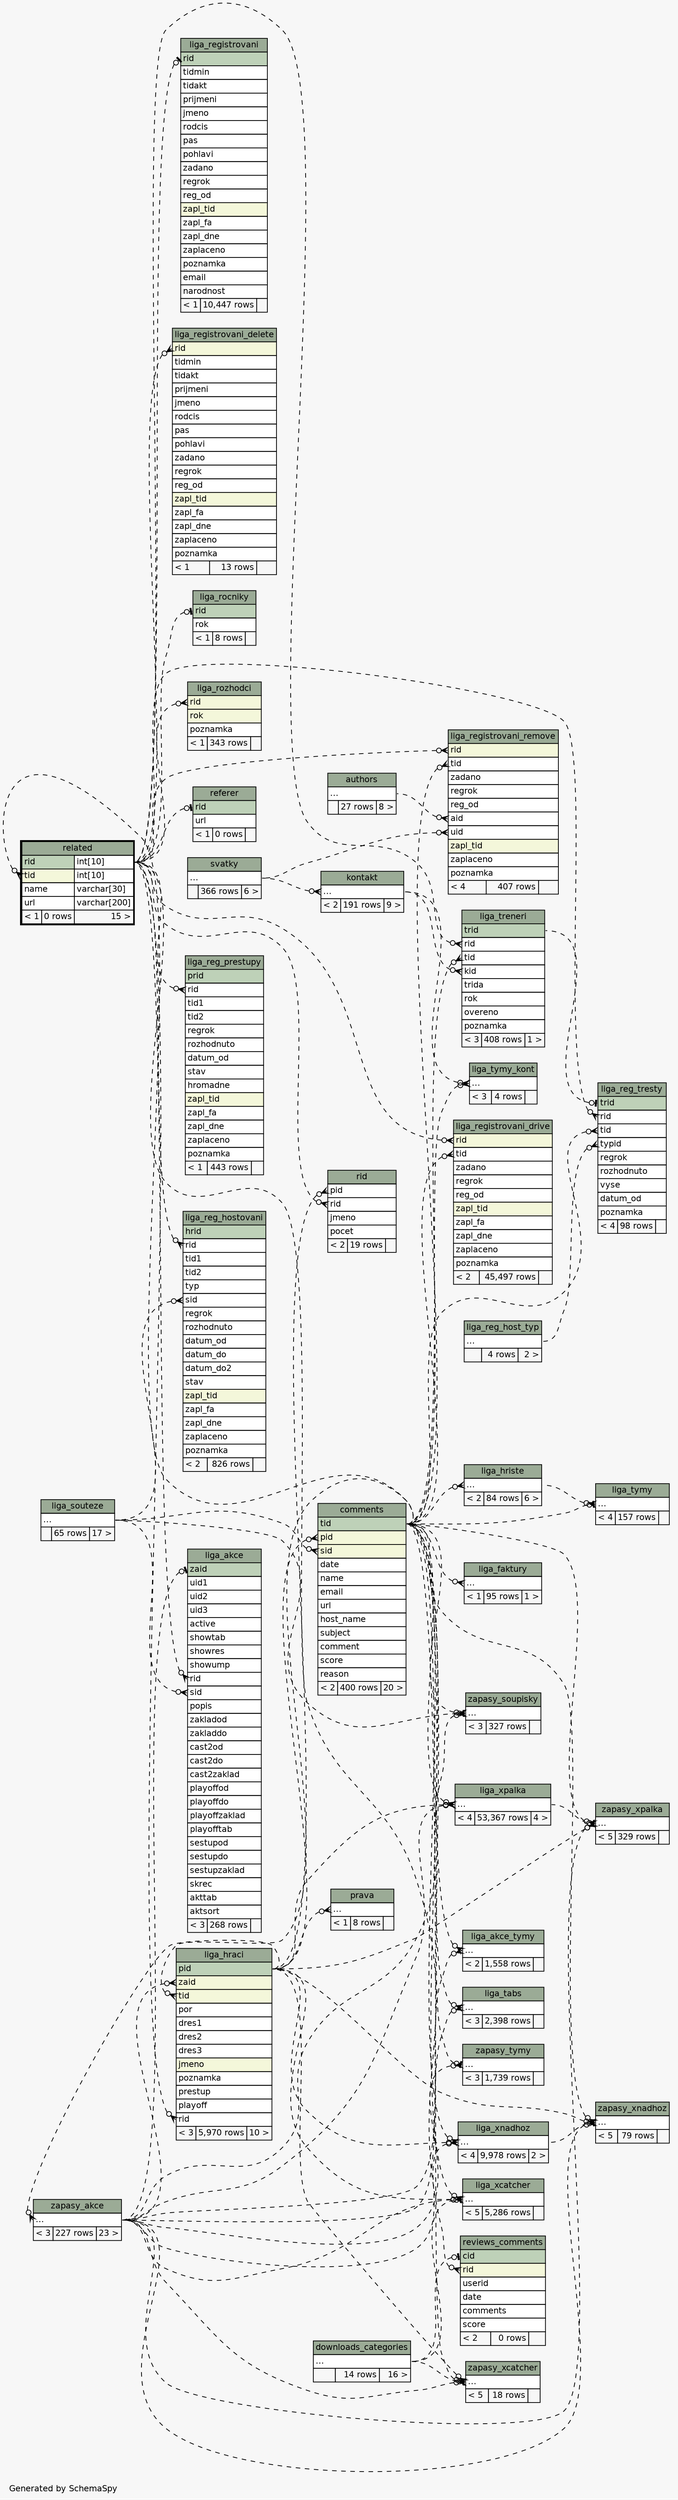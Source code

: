 // dot 2.38.0 on Mac OS X 10.9.4
// SchemaSpy rev 590
digraph "impliedTwoDegreesRelationshipsDiagram" {
  graph [
    rankdir="RL"
    bgcolor="#f7f7f7"
    label="\nGenerated by SchemaSpy"
    labeljust="l"
    nodesep="0.18"
    ranksep="0.46"
    fontname="Helvetica"
    fontsize="11"
  ];
  node [
    fontname="Helvetica"
    fontsize="11"
    shape="plaintext"
  ];
  edge [
    arrowsize="0.8"
  ];
  "comments":"pid":w -> "liga_hraci":"pid":e [arrowhead=none dir=back arrowtail=crowodot style=dashed];
  "comments":"sid":w -> "liga_souteze":"elipses":e [arrowhead=none dir=back arrowtail=crowodot style=dashed];
  "kontakt":"elipses":w -> "svatky":"elipses":e [arrowhead=none dir=back arrowtail=crowodot style=dashed];
  "liga_akce":"rid":w -> "related":"rid.type":e [arrowhead=none dir=back arrowtail=crowodot style=dashed];
  "liga_akce":"sid":w -> "liga_souteze":"elipses":e [arrowhead=none dir=back arrowtail=crowodot style=dashed];
  "liga_akce":"zaid":w -> "zapasy_akce":"elipses":e [arrowhead=none dir=back arrowtail=teeodot style=dashed];
  "liga_akce_tymy":"elipses":w -> "comments":"tid":e [arrowhead=none dir=back arrowtail=crowodot style=dashed];
  "liga_akce_tymy":"elipses":w -> "zapasy_akce":"elipses":e [arrowhead=none dir=back arrowtail=crowodot style=dashed];
  "liga_faktury":"elipses":w -> "comments":"tid":e [arrowhead=none dir=back arrowtail=crowodot style=dashed];
  "liga_hraci":"rid":w -> "related":"rid.type":e [arrowhead=none dir=back arrowtail=crowodot style=dashed];
  "liga_hraci":"tid":w -> "comments":"tid":e [arrowhead=none dir=back arrowtail=crowodot style=dashed];
  "liga_hraci":"zaid":w -> "zapasy_akce":"elipses":e [arrowhead=none dir=back arrowtail=crowodot style=dashed];
  "liga_hriste":"elipses":w -> "comments":"tid":e [arrowhead=none dir=back arrowtail=crowodot style=dashed];
  "liga_reg_hostovani":"rid":w -> "related":"rid.type":e [arrowhead=none dir=back arrowtail=crowodot style=dashed];
  "liga_reg_hostovani":"sid":w -> "liga_souteze":"elipses":e [arrowhead=none dir=back arrowtail=crowodot style=dashed];
  "liga_reg_prestupy":"rid":w -> "related":"rid.type":e [arrowhead=none dir=back arrowtail=crowodot style=dashed];
  "liga_reg_tresty":"rid":w -> "related":"rid.type":e [arrowhead=none dir=back arrowtail=crowodot style=dashed];
  "liga_reg_tresty":"tid":w -> "comments":"tid":e [arrowhead=none dir=back arrowtail=crowodot style=dashed];
  "liga_reg_tresty":"trid":w -> "liga_treneri":"trid":e [arrowhead=none dir=back arrowtail=teeodot style=dashed];
  "liga_reg_tresty":"typid":w -> "liga_reg_host_typ":"elipses":e [arrowhead=none dir=back arrowtail=crowodot style=dashed];
  "liga_registrovani":"rid":w -> "related":"rid.type":e [arrowhead=none dir=back arrowtail=teeodot style=dashed];
  "liga_registrovani_delete":"rid":w -> "related":"rid.type":e [arrowhead=none dir=back arrowtail=crowodot style=dashed];
  "liga_registrovani_drive":"rid":w -> "related":"rid.type":e [arrowhead=none dir=back arrowtail=crowodot style=dashed];
  "liga_registrovani_drive":"tid":w -> "comments":"tid":e [arrowhead=none dir=back arrowtail=crowodot style=dashed];
  "liga_registrovani_remove":"aid":w -> "authors":"elipses":e [arrowhead=none dir=back arrowtail=crowodot style=dashed];
  "liga_registrovani_remove":"rid":w -> "related":"rid.type":e [arrowhead=none dir=back arrowtail=crowodot style=dashed];
  "liga_registrovani_remove":"tid":w -> "comments":"tid":e [arrowhead=none dir=back arrowtail=crowodot style=dashed];
  "liga_registrovani_remove":"uid":w -> "svatky":"elipses":e [arrowhead=none dir=back arrowtail=crowodot style=dashed];
  "liga_rocniky":"rid":w -> "related":"rid.type":e [arrowhead=none dir=back arrowtail=teeodot style=dashed];
  "liga_rozhodci":"rid":w -> "related":"rid.type":e [arrowhead=none dir=back arrowtail=crowodot style=dashed];
  "liga_tabs":"elipses":w -> "comments":"tid":e [arrowhead=none dir=back arrowtail=crowodot style=dashed];
  "liga_tabs":"elipses":w -> "zapasy_akce":"elipses":e [arrowhead=none dir=back arrowtail=crowodot style=dashed];
  "liga_treneri":"kid":w -> "kontakt":"elipses":e [arrowhead=none dir=back arrowtail=crowodot style=dashed];
  "liga_treneri":"rid":w -> "related":"rid.type":e [arrowhead=none dir=back arrowtail=crowodot style=dashed];
  "liga_treneri":"tid":w -> "comments":"tid":e [arrowhead=none dir=back arrowtail=crowodot style=dashed];
  "liga_tymy":"elipses":w -> "liga_hriste":"elipses":e [arrowhead=none dir=back arrowtail=crowodot style=dashed];
  "liga_tymy":"elipses":w -> "comments":"tid":e [arrowhead=none dir=back arrowtail=teeodot style=dashed];
  "liga_tymy_kont":"elipses":w -> "kontakt":"elipses":e [arrowhead=none dir=back arrowtail=crowodot style=dashed];
  "liga_tymy_kont":"elipses":w -> "comments":"tid":e [arrowhead=none dir=back arrowtail=crowodot style=dashed];
  "liga_xcatcher":"elipses":w -> "downloads_categories":"elipses":e [arrowhead=none dir=back arrowtail=teeodot style=dashed];
  "liga_xcatcher":"elipses":w -> "liga_hraci":"pid":e [arrowhead=none dir=back arrowtail=crowodot style=dashed];
  "liga_xcatcher":"elipses":w -> "comments":"tid":e [arrowhead=none dir=back arrowtail=crowodot style=dashed];
  "liga_xcatcher":"elipses":w -> "zapasy_akce":"elipses":e [arrowhead=none dir=back arrowtail=crowodot style=dashed];
  "liga_xnadhoz":"elipses":w -> "liga_hraci":"pid":e [arrowhead=none dir=back arrowtail=crowodot style=dashed];
  "liga_xnadhoz":"elipses":w -> "comments":"tid":e [arrowhead=none dir=back arrowtail=crowodot style=dashed];
  "liga_xnadhoz":"elipses":w -> "zapasy_akce":"elipses":e [arrowhead=none dir=back arrowtail=crowodot style=dashed];
  "liga_xpalka":"elipses":w -> "liga_hraci":"pid":e [arrowhead=none dir=back arrowtail=crowodot style=dashed];
  "liga_xpalka":"elipses":w -> "comments":"tid":e [arrowhead=none dir=back arrowtail=crowodot style=dashed];
  "liga_xpalka":"elipses":w -> "zapasy_akce":"elipses":e [arrowhead=none dir=back arrowtail=crowodot style=dashed];
  "prava":"elipses":w -> "liga_hraci":"pid":e [arrowhead=none dir=back arrowtail=crowodot style=dashed];
  "referer":"rid":w -> "related":"rid.type":e [arrowhead=none dir=back arrowtail=teeodot style=dashed];
  "related":"tid":w -> "comments":"tid":e [arrowhead=none dir=back arrowtail=crowodot style=dashed];
  "reviews_comments":"cid":w -> "downloads_categories":"elipses":e [arrowhead=none dir=back arrowtail=teeodot style=dashed];
  "reviews_comments":"rid":w -> "related":"rid.type":e [arrowhead=none dir=back arrowtail=crowodot style=dashed];
  "rid":"pid":w -> "liga_hraci":"pid":e [arrowhead=none dir=back arrowtail=crowodot style=dashed];
  "rid":"rid":w -> "related":"rid.type":e [arrowhead=none dir=back arrowtail=crowodot style=dashed];
  "zapasy_akce":"elipses":w -> "liga_hraci":"pid":e [arrowhead=none dir=back arrowtail=crowodot style=dashed];
  "zapasy_soupisky":"elipses":w -> "liga_souteze":"elipses":e [arrowhead=none dir=back arrowtail=teeodot style=dashed];
  "zapasy_soupisky":"elipses":w -> "comments":"tid":e [arrowhead=none dir=back arrowtail=crowodot style=dashed];
  "zapasy_soupisky":"elipses":w -> "zapasy_akce":"elipses":e [arrowhead=none dir=back arrowtail=crowodot style=dashed];
  "zapasy_tymy":"elipses":w -> "comments":"tid":e [arrowhead=none dir=back arrowtail=teeodot style=dashed];
  "zapasy_tymy":"elipses":w -> "zapasy_akce":"elipses":e [arrowhead=none dir=back arrowtail=crowodot style=dashed];
  "zapasy_xcatcher":"elipses":w -> "downloads_categories":"elipses":e [arrowhead=none dir=back arrowtail=teeodot style=dashed];
  "zapasy_xcatcher":"elipses":w -> "liga_hraci":"pid":e [arrowhead=none dir=back arrowtail=crowodot style=dashed];
  "zapasy_xcatcher":"elipses":w -> "comments":"tid":e [arrowhead=none dir=back arrowtail=crowodot style=dashed];
  "zapasy_xcatcher":"elipses":w -> "zapasy_akce":"elipses":e [arrowhead=none dir=back arrowtail=crowodot style=dashed];
  "zapasy_xnadhoz":"elipses":w -> "liga_xnadhoz":"elipses":e [arrowhead=none dir=back arrowtail=teeodot style=dashed];
  "zapasy_xnadhoz":"elipses":w -> "liga_hraci":"pid":e [arrowhead=none dir=back arrowtail=crowodot style=dashed];
  "zapasy_xnadhoz":"elipses":w -> "comments":"tid":e [arrowhead=none dir=back arrowtail=crowodot style=dashed];
  "zapasy_xnadhoz":"elipses":w -> "zapasy_akce":"elipses":e [arrowhead=none dir=back arrowtail=crowodot style=dashed];
  "zapasy_xpalka":"elipses":w -> "liga_xpalka":"elipses":e [arrowhead=none dir=back arrowtail=teeodot style=dashed];
  "zapasy_xpalka":"elipses":w -> "liga_hraci":"pid":e [arrowhead=none dir=back arrowtail=crowodot style=dashed];
  "zapasy_xpalka":"elipses":w -> "comments":"tid":e [arrowhead=none dir=back arrowtail=crowodot style=dashed];
  "zapasy_xpalka":"elipses":w -> "zapasy_akce":"elipses":e [arrowhead=none dir=back arrowtail=crowodot style=dashed];
  "authors" [
    label=<
    <TABLE BORDER="0" CELLBORDER="1" CELLSPACING="0" BGCOLOR="#ffffff">
      <TR><TD COLSPAN="3" BGCOLOR="#9bab96" ALIGN="CENTER">authors</TD></TR>
      <TR><TD PORT="elipses" COLSPAN="3" ALIGN="LEFT">...</TD></TR>
      <TR><TD ALIGN="LEFT" BGCOLOR="#f7f7f7">  </TD><TD ALIGN="RIGHT" BGCOLOR="#f7f7f7">27 rows</TD><TD ALIGN="RIGHT" BGCOLOR="#f7f7f7">8 &gt;</TD></TR>
    </TABLE>>
    URL="authors.html"
    tooltip="authors"
  ];
  "comments" [
    label=<
    <TABLE BORDER="0" CELLBORDER="1" CELLSPACING="0" BGCOLOR="#ffffff">
      <TR><TD COLSPAN="3" BGCOLOR="#9bab96" ALIGN="CENTER">comments</TD></TR>
      <TR><TD PORT="tid" COLSPAN="3" BGCOLOR="#bed1b8" ALIGN="LEFT">tid</TD></TR>
      <TR><TD PORT="pid" COLSPAN="3" BGCOLOR="#f4f7da" ALIGN="LEFT">pid</TD></TR>
      <TR><TD PORT="sid" COLSPAN="3" BGCOLOR="#f4f7da" ALIGN="LEFT">sid</TD></TR>
      <TR><TD PORT="date" COLSPAN="3" ALIGN="LEFT">date</TD></TR>
      <TR><TD PORT="name" COLSPAN="3" ALIGN="LEFT">name</TD></TR>
      <TR><TD PORT="email" COLSPAN="3" ALIGN="LEFT">email</TD></TR>
      <TR><TD PORT="url" COLSPAN="3" ALIGN="LEFT">url</TD></TR>
      <TR><TD PORT="host_name" COLSPAN="3" ALIGN="LEFT">host_name</TD></TR>
      <TR><TD PORT="subject" COLSPAN="3" ALIGN="LEFT">subject</TD></TR>
      <TR><TD PORT="comment" COLSPAN="3" ALIGN="LEFT">comment</TD></TR>
      <TR><TD PORT="score" COLSPAN="3" ALIGN="LEFT">score</TD></TR>
      <TR><TD PORT="reason" COLSPAN="3" ALIGN="LEFT">reason</TD></TR>
      <TR><TD ALIGN="LEFT" BGCOLOR="#f7f7f7">&lt; 2</TD><TD ALIGN="RIGHT" BGCOLOR="#f7f7f7">400 rows</TD><TD ALIGN="RIGHT" BGCOLOR="#f7f7f7">20 &gt;</TD></TR>
    </TABLE>>
    URL="comments.html"
    tooltip="comments"
  ];
  "downloads_categories" [
    label=<
    <TABLE BORDER="0" CELLBORDER="1" CELLSPACING="0" BGCOLOR="#ffffff">
      <TR><TD COLSPAN="3" BGCOLOR="#9bab96" ALIGN="CENTER">downloads_categories</TD></TR>
      <TR><TD PORT="elipses" COLSPAN="3" ALIGN="LEFT">...</TD></TR>
      <TR><TD ALIGN="LEFT" BGCOLOR="#f7f7f7">  </TD><TD ALIGN="RIGHT" BGCOLOR="#f7f7f7">14 rows</TD><TD ALIGN="RIGHT" BGCOLOR="#f7f7f7">16 &gt;</TD></TR>
    </TABLE>>
    URL="downloads_categories.html"
    tooltip="downloads_categories"
  ];
  "kontakt" [
    label=<
    <TABLE BORDER="0" CELLBORDER="1" CELLSPACING="0" BGCOLOR="#ffffff">
      <TR><TD COLSPAN="3" BGCOLOR="#9bab96" ALIGN="CENTER">kontakt</TD></TR>
      <TR><TD PORT="elipses" COLSPAN="3" ALIGN="LEFT">...</TD></TR>
      <TR><TD ALIGN="LEFT" BGCOLOR="#f7f7f7">&lt; 2</TD><TD ALIGN="RIGHT" BGCOLOR="#f7f7f7">191 rows</TD><TD ALIGN="RIGHT" BGCOLOR="#f7f7f7">9 &gt;</TD></TR>
    </TABLE>>
    URL="kontakt.html"
    tooltip="kontakt"
  ];
  "liga_akce" [
    label=<
    <TABLE BORDER="0" CELLBORDER="1" CELLSPACING="0" BGCOLOR="#ffffff">
      <TR><TD COLSPAN="3" BGCOLOR="#9bab96" ALIGN="CENTER">liga_akce</TD></TR>
      <TR><TD PORT="zaid" COLSPAN="3" BGCOLOR="#bed1b8" ALIGN="LEFT">zaid</TD></TR>
      <TR><TD PORT="uid1" COLSPAN="3" ALIGN="LEFT">uid1</TD></TR>
      <TR><TD PORT="uid2" COLSPAN="3" ALIGN="LEFT">uid2</TD></TR>
      <TR><TD PORT="uid3" COLSPAN="3" ALIGN="LEFT">uid3</TD></TR>
      <TR><TD PORT="active" COLSPAN="3" ALIGN="LEFT">active</TD></TR>
      <TR><TD PORT="showtab" COLSPAN="3" ALIGN="LEFT">showtab</TD></TR>
      <TR><TD PORT="showres" COLSPAN="3" ALIGN="LEFT">showres</TD></TR>
      <TR><TD PORT="showump" COLSPAN="3" ALIGN="LEFT">showump</TD></TR>
      <TR><TD PORT="rid" COLSPAN="3" ALIGN="LEFT">rid</TD></TR>
      <TR><TD PORT="sid" COLSPAN="3" ALIGN="LEFT">sid</TD></TR>
      <TR><TD PORT="popis" COLSPAN="3" ALIGN="LEFT">popis</TD></TR>
      <TR><TD PORT="zakladod" COLSPAN="3" ALIGN="LEFT">zakladod</TD></TR>
      <TR><TD PORT="zakladdo" COLSPAN="3" ALIGN="LEFT">zakladdo</TD></TR>
      <TR><TD PORT="cast2od" COLSPAN="3" ALIGN="LEFT">cast2od</TD></TR>
      <TR><TD PORT="cast2do" COLSPAN="3" ALIGN="LEFT">cast2do</TD></TR>
      <TR><TD PORT="cast2zaklad" COLSPAN="3" ALIGN="LEFT">cast2zaklad</TD></TR>
      <TR><TD PORT="playoffod" COLSPAN="3" ALIGN="LEFT">playoffod</TD></TR>
      <TR><TD PORT="playoffdo" COLSPAN="3" ALIGN="LEFT">playoffdo</TD></TR>
      <TR><TD PORT="playoffzaklad" COLSPAN="3" ALIGN="LEFT">playoffzaklad</TD></TR>
      <TR><TD PORT="playofftab" COLSPAN="3" ALIGN="LEFT">playofftab</TD></TR>
      <TR><TD PORT="sestupod" COLSPAN="3" ALIGN="LEFT">sestupod</TD></TR>
      <TR><TD PORT="sestupdo" COLSPAN="3" ALIGN="LEFT">sestupdo</TD></TR>
      <TR><TD PORT="sestupzaklad" COLSPAN="3" ALIGN="LEFT">sestupzaklad</TD></TR>
      <TR><TD PORT="skrec" COLSPAN="3" ALIGN="LEFT">skrec</TD></TR>
      <TR><TD PORT="akttab" COLSPAN="3" ALIGN="LEFT">akttab</TD></TR>
      <TR><TD PORT="aktsort" COLSPAN="3" ALIGN="LEFT">aktsort</TD></TR>
      <TR><TD ALIGN="LEFT" BGCOLOR="#f7f7f7">&lt; 3</TD><TD ALIGN="RIGHT" BGCOLOR="#f7f7f7">268 rows</TD><TD ALIGN="RIGHT" BGCOLOR="#f7f7f7">  </TD></TR>
    </TABLE>>
    URL="liga_akce.html"
    tooltip="liga_akce"
  ];
  "liga_akce_tymy" [
    label=<
    <TABLE BORDER="0" CELLBORDER="1" CELLSPACING="0" BGCOLOR="#ffffff">
      <TR><TD COLSPAN="3" BGCOLOR="#9bab96" ALIGN="CENTER">liga_akce_tymy</TD></TR>
      <TR><TD PORT="elipses" COLSPAN="3" ALIGN="LEFT">...</TD></TR>
      <TR><TD ALIGN="LEFT" BGCOLOR="#f7f7f7">&lt; 2</TD><TD ALIGN="RIGHT" BGCOLOR="#f7f7f7">1,558 rows</TD><TD ALIGN="RIGHT" BGCOLOR="#f7f7f7">  </TD></TR>
    </TABLE>>
    URL="liga_akce_tymy.html"
    tooltip="liga_akce_tymy"
  ];
  "liga_faktury" [
    label=<
    <TABLE BORDER="0" CELLBORDER="1" CELLSPACING="0" BGCOLOR="#ffffff">
      <TR><TD COLSPAN="3" BGCOLOR="#9bab96" ALIGN="CENTER">liga_faktury</TD></TR>
      <TR><TD PORT="elipses" COLSPAN="3" ALIGN="LEFT">...</TD></TR>
      <TR><TD ALIGN="LEFT" BGCOLOR="#f7f7f7">&lt; 1</TD><TD ALIGN="RIGHT" BGCOLOR="#f7f7f7">95 rows</TD><TD ALIGN="RIGHT" BGCOLOR="#f7f7f7">1 &gt;</TD></TR>
    </TABLE>>
    URL="liga_faktury.html"
    tooltip="liga_faktury"
  ];
  "liga_hraci" [
    label=<
    <TABLE BORDER="0" CELLBORDER="1" CELLSPACING="0" BGCOLOR="#ffffff">
      <TR><TD COLSPAN="3" BGCOLOR="#9bab96" ALIGN="CENTER">liga_hraci</TD></TR>
      <TR><TD PORT="pid" COLSPAN="3" BGCOLOR="#bed1b8" ALIGN="LEFT">pid</TD></TR>
      <TR><TD PORT="zaid" COLSPAN="3" BGCOLOR="#f4f7da" ALIGN="LEFT">zaid</TD></TR>
      <TR><TD PORT="tid" COLSPAN="3" BGCOLOR="#f4f7da" ALIGN="LEFT">tid</TD></TR>
      <TR><TD PORT="por" COLSPAN="3" ALIGN="LEFT">por</TD></TR>
      <TR><TD PORT="dres1" COLSPAN="3" ALIGN="LEFT">dres1</TD></TR>
      <TR><TD PORT="dres2" COLSPAN="3" ALIGN="LEFT">dres2</TD></TR>
      <TR><TD PORT="dres3" COLSPAN="3" ALIGN="LEFT">dres3</TD></TR>
      <TR><TD PORT="jmeno" COLSPAN="3" BGCOLOR="#f4f7da" ALIGN="LEFT">jmeno</TD></TR>
      <TR><TD PORT="poznamka" COLSPAN="3" ALIGN="LEFT">poznamka</TD></TR>
      <TR><TD PORT="prestup" COLSPAN="3" ALIGN="LEFT">prestup</TD></TR>
      <TR><TD PORT="playoff" COLSPAN="3" ALIGN="LEFT">playoff</TD></TR>
      <TR><TD PORT="rid" COLSPAN="3" ALIGN="LEFT">rid</TD></TR>
      <TR><TD ALIGN="LEFT" BGCOLOR="#f7f7f7">&lt; 3</TD><TD ALIGN="RIGHT" BGCOLOR="#f7f7f7">5,970 rows</TD><TD ALIGN="RIGHT" BGCOLOR="#f7f7f7">10 &gt;</TD></TR>
    </TABLE>>
    URL="liga_hraci.html"
    tooltip="liga_hraci"
  ];
  "liga_hriste" [
    label=<
    <TABLE BORDER="0" CELLBORDER="1" CELLSPACING="0" BGCOLOR="#ffffff">
      <TR><TD COLSPAN="3" BGCOLOR="#9bab96" ALIGN="CENTER">liga_hriste</TD></TR>
      <TR><TD PORT="elipses" COLSPAN="3" ALIGN="LEFT">...</TD></TR>
      <TR><TD ALIGN="LEFT" BGCOLOR="#f7f7f7">&lt; 2</TD><TD ALIGN="RIGHT" BGCOLOR="#f7f7f7">84 rows</TD><TD ALIGN="RIGHT" BGCOLOR="#f7f7f7">6 &gt;</TD></TR>
    </TABLE>>
    URL="liga_hriste.html"
    tooltip="liga_hriste"
  ];
  "liga_reg_host_typ" [
    label=<
    <TABLE BORDER="0" CELLBORDER="1" CELLSPACING="0" BGCOLOR="#ffffff">
      <TR><TD COLSPAN="3" BGCOLOR="#9bab96" ALIGN="CENTER">liga_reg_host_typ</TD></TR>
      <TR><TD PORT="elipses" COLSPAN="3" ALIGN="LEFT">...</TD></TR>
      <TR><TD ALIGN="LEFT" BGCOLOR="#f7f7f7">  </TD><TD ALIGN="RIGHT" BGCOLOR="#f7f7f7">4 rows</TD><TD ALIGN="RIGHT" BGCOLOR="#f7f7f7">2 &gt;</TD></TR>
    </TABLE>>
    URL="liga_reg_host_typ.html"
    tooltip="liga_reg_host_typ"
  ];
  "liga_reg_hostovani" [
    label=<
    <TABLE BORDER="0" CELLBORDER="1" CELLSPACING="0" BGCOLOR="#ffffff">
      <TR><TD COLSPAN="3" BGCOLOR="#9bab96" ALIGN="CENTER">liga_reg_hostovani</TD></TR>
      <TR><TD PORT="hrid" COLSPAN="3" BGCOLOR="#bed1b8" ALIGN="LEFT">hrid</TD></TR>
      <TR><TD PORT="rid" COLSPAN="3" ALIGN="LEFT">rid</TD></TR>
      <TR><TD PORT="tid1" COLSPAN="3" ALIGN="LEFT">tid1</TD></TR>
      <TR><TD PORT="tid2" COLSPAN="3" ALIGN="LEFT">tid2</TD></TR>
      <TR><TD PORT="typ" COLSPAN="3" ALIGN="LEFT">typ</TD></TR>
      <TR><TD PORT="sid" COLSPAN="3" ALIGN="LEFT">sid</TD></TR>
      <TR><TD PORT="regrok" COLSPAN="3" ALIGN="LEFT">regrok</TD></TR>
      <TR><TD PORT="rozhodnuto" COLSPAN="3" ALIGN="LEFT">rozhodnuto</TD></TR>
      <TR><TD PORT="datum_od" COLSPAN="3" ALIGN="LEFT">datum_od</TD></TR>
      <TR><TD PORT="datum_do" COLSPAN="3" ALIGN="LEFT">datum_do</TD></TR>
      <TR><TD PORT="datum_do2" COLSPAN="3" ALIGN="LEFT">datum_do2</TD></TR>
      <TR><TD PORT="stav" COLSPAN="3" ALIGN="LEFT">stav</TD></TR>
      <TR><TD PORT="zapl_tid" COLSPAN="3" BGCOLOR="#f4f7da" ALIGN="LEFT">zapl_tid</TD></TR>
      <TR><TD PORT="zapl_fa" COLSPAN="3" ALIGN="LEFT">zapl_fa</TD></TR>
      <TR><TD PORT="zapl_dne" COLSPAN="3" ALIGN="LEFT">zapl_dne</TD></TR>
      <TR><TD PORT="zaplaceno" COLSPAN="3" ALIGN="LEFT">zaplaceno</TD></TR>
      <TR><TD PORT="poznamka" COLSPAN="3" ALIGN="LEFT">poznamka</TD></TR>
      <TR><TD ALIGN="LEFT" BGCOLOR="#f7f7f7">&lt; 2</TD><TD ALIGN="RIGHT" BGCOLOR="#f7f7f7">826 rows</TD><TD ALIGN="RIGHT" BGCOLOR="#f7f7f7">  </TD></TR>
    </TABLE>>
    URL="liga_reg_hostovani.html"
    tooltip="liga_reg_hostovani"
  ];
  "liga_reg_prestupy" [
    label=<
    <TABLE BORDER="0" CELLBORDER="1" CELLSPACING="0" BGCOLOR="#ffffff">
      <TR><TD COLSPAN="3" BGCOLOR="#9bab96" ALIGN="CENTER">liga_reg_prestupy</TD></TR>
      <TR><TD PORT="prid" COLSPAN="3" BGCOLOR="#bed1b8" ALIGN="LEFT">prid</TD></TR>
      <TR><TD PORT="rid" COLSPAN="3" ALIGN="LEFT">rid</TD></TR>
      <TR><TD PORT="tid1" COLSPAN="3" ALIGN="LEFT">tid1</TD></TR>
      <TR><TD PORT="tid2" COLSPAN="3" ALIGN="LEFT">tid2</TD></TR>
      <TR><TD PORT="regrok" COLSPAN="3" ALIGN="LEFT">regrok</TD></TR>
      <TR><TD PORT="rozhodnuto" COLSPAN="3" ALIGN="LEFT">rozhodnuto</TD></TR>
      <TR><TD PORT="datum_od" COLSPAN="3" ALIGN="LEFT">datum_od</TD></TR>
      <TR><TD PORT="stav" COLSPAN="3" ALIGN="LEFT">stav</TD></TR>
      <TR><TD PORT="hromadne" COLSPAN="3" ALIGN="LEFT">hromadne</TD></TR>
      <TR><TD PORT="zapl_tid" COLSPAN="3" BGCOLOR="#f4f7da" ALIGN="LEFT">zapl_tid</TD></TR>
      <TR><TD PORT="zapl_fa" COLSPAN="3" ALIGN="LEFT">zapl_fa</TD></TR>
      <TR><TD PORT="zapl_dne" COLSPAN="3" ALIGN="LEFT">zapl_dne</TD></TR>
      <TR><TD PORT="zaplaceno" COLSPAN="3" ALIGN="LEFT">zaplaceno</TD></TR>
      <TR><TD PORT="poznamka" COLSPAN="3" ALIGN="LEFT">poznamka</TD></TR>
      <TR><TD ALIGN="LEFT" BGCOLOR="#f7f7f7">&lt; 1</TD><TD ALIGN="RIGHT" BGCOLOR="#f7f7f7">443 rows</TD><TD ALIGN="RIGHT" BGCOLOR="#f7f7f7">  </TD></TR>
    </TABLE>>
    URL="liga_reg_prestupy.html"
    tooltip="liga_reg_prestupy"
  ];
  "liga_reg_tresty" [
    label=<
    <TABLE BORDER="0" CELLBORDER="1" CELLSPACING="0" BGCOLOR="#ffffff">
      <TR><TD COLSPAN="3" BGCOLOR="#9bab96" ALIGN="CENTER">liga_reg_tresty</TD></TR>
      <TR><TD PORT="trid" COLSPAN="3" BGCOLOR="#bed1b8" ALIGN="LEFT">trid</TD></TR>
      <TR><TD PORT="rid" COLSPAN="3" ALIGN="LEFT">rid</TD></TR>
      <TR><TD PORT="tid" COLSPAN="3" ALIGN="LEFT">tid</TD></TR>
      <TR><TD PORT="typid" COLSPAN="3" ALIGN="LEFT">typid</TD></TR>
      <TR><TD PORT="regrok" COLSPAN="3" ALIGN="LEFT">regrok</TD></TR>
      <TR><TD PORT="rozhodnuto" COLSPAN="3" ALIGN="LEFT">rozhodnuto</TD></TR>
      <TR><TD PORT="vyse" COLSPAN="3" ALIGN="LEFT">vyse</TD></TR>
      <TR><TD PORT="datum_od" COLSPAN="3" ALIGN="LEFT">datum_od</TD></TR>
      <TR><TD PORT="poznamka" COLSPAN="3" ALIGN="LEFT">poznamka</TD></TR>
      <TR><TD ALIGN="LEFT" BGCOLOR="#f7f7f7">&lt; 4</TD><TD ALIGN="RIGHT" BGCOLOR="#f7f7f7">98 rows</TD><TD ALIGN="RIGHT" BGCOLOR="#f7f7f7">  </TD></TR>
    </TABLE>>
    URL="liga_reg_tresty.html"
    tooltip="liga_reg_tresty"
  ];
  "liga_registrovani" [
    label=<
    <TABLE BORDER="0" CELLBORDER="1" CELLSPACING="0" BGCOLOR="#ffffff">
      <TR><TD COLSPAN="3" BGCOLOR="#9bab96" ALIGN="CENTER">liga_registrovani</TD></TR>
      <TR><TD PORT="rid" COLSPAN="3" BGCOLOR="#bed1b8" ALIGN="LEFT">rid</TD></TR>
      <TR><TD PORT="tidmin" COLSPAN="3" ALIGN="LEFT">tidmin</TD></TR>
      <TR><TD PORT="tidakt" COLSPAN="3" ALIGN="LEFT">tidakt</TD></TR>
      <TR><TD PORT="prijmeni" COLSPAN="3" ALIGN="LEFT">prijmeni</TD></TR>
      <TR><TD PORT="jmeno" COLSPAN="3" ALIGN="LEFT">jmeno</TD></TR>
      <TR><TD PORT="rodcis" COLSPAN="3" ALIGN="LEFT">rodcis</TD></TR>
      <TR><TD PORT="pas" COLSPAN="3" ALIGN="LEFT">pas</TD></TR>
      <TR><TD PORT="pohlavi" COLSPAN="3" ALIGN="LEFT">pohlavi</TD></TR>
      <TR><TD PORT="zadano" COLSPAN="3" ALIGN="LEFT">zadano</TD></TR>
      <TR><TD PORT="regrok" COLSPAN="3" ALIGN="LEFT">regrok</TD></TR>
      <TR><TD PORT="reg_od" COLSPAN="3" ALIGN="LEFT">reg_od</TD></TR>
      <TR><TD PORT="zapl_tid" COLSPAN="3" BGCOLOR="#f4f7da" ALIGN="LEFT">zapl_tid</TD></TR>
      <TR><TD PORT="zapl_fa" COLSPAN="3" ALIGN="LEFT">zapl_fa</TD></TR>
      <TR><TD PORT="zapl_dne" COLSPAN="3" ALIGN="LEFT">zapl_dne</TD></TR>
      <TR><TD PORT="zaplaceno" COLSPAN="3" ALIGN="LEFT">zaplaceno</TD></TR>
      <TR><TD PORT="poznamka" COLSPAN="3" ALIGN="LEFT">poznamka</TD></TR>
      <TR><TD PORT="email" COLSPAN="3" ALIGN="LEFT">email</TD></TR>
      <TR><TD PORT="narodnost" COLSPAN="3" ALIGN="LEFT">narodnost</TD></TR>
      <TR><TD ALIGN="LEFT" BGCOLOR="#f7f7f7">&lt; 1</TD><TD ALIGN="RIGHT" BGCOLOR="#f7f7f7">10,447 rows</TD><TD ALIGN="RIGHT" BGCOLOR="#f7f7f7">  </TD></TR>
    </TABLE>>
    URL="liga_registrovani.html"
    tooltip="liga_registrovani"
  ];
  "liga_registrovani_delete" [
    label=<
    <TABLE BORDER="0" CELLBORDER="1" CELLSPACING="0" BGCOLOR="#ffffff">
      <TR><TD COLSPAN="3" BGCOLOR="#9bab96" ALIGN="CENTER">liga_registrovani_delete</TD></TR>
      <TR><TD PORT="rid" COLSPAN="3" BGCOLOR="#f4f7da" ALIGN="LEFT">rid</TD></TR>
      <TR><TD PORT="tidmin" COLSPAN="3" ALIGN="LEFT">tidmin</TD></TR>
      <TR><TD PORT="tidakt" COLSPAN="3" ALIGN="LEFT">tidakt</TD></TR>
      <TR><TD PORT="prijmeni" COLSPAN="3" ALIGN="LEFT">prijmeni</TD></TR>
      <TR><TD PORT="jmeno" COLSPAN="3" ALIGN="LEFT">jmeno</TD></TR>
      <TR><TD PORT="rodcis" COLSPAN="3" ALIGN="LEFT">rodcis</TD></TR>
      <TR><TD PORT="pas" COLSPAN="3" ALIGN="LEFT">pas</TD></TR>
      <TR><TD PORT="pohlavi" COLSPAN="3" ALIGN="LEFT">pohlavi</TD></TR>
      <TR><TD PORT="zadano" COLSPAN="3" ALIGN="LEFT">zadano</TD></TR>
      <TR><TD PORT="regrok" COLSPAN="3" ALIGN="LEFT">regrok</TD></TR>
      <TR><TD PORT="reg_od" COLSPAN="3" ALIGN="LEFT">reg_od</TD></TR>
      <TR><TD PORT="zapl_tid" COLSPAN="3" BGCOLOR="#f4f7da" ALIGN="LEFT">zapl_tid</TD></TR>
      <TR><TD PORT="zapl_fa" COLSPAN="3" ALIGN="LEFT">zapl_fa</TD></TR>
      <TR><TD PORT="zapl_dne" COLSPAN="3" ALIGN="LEFT">zapl_dne</TD></TR>
      <TR><TD PORT="zaplaceno" COLSPAN="3" ALIGN="LEFT">zaplaceno</TD></TR>
      <TR><TD PORT="poznamka" COLSPAN="3" ALIGN="LEFT">poznamka</TD></TR>
      <TR><TD ALIGN="LEFT" BGCOLOR="#f7f7f7">&lt; 1</TD><TD ALIGN="RIGHT" BGCOLOR="#f7f7f7">13 rows</TD><TD ALIGN="RIGHT" BGCOLOR="#f7f7f7">  </TD></TR>
    </TABLE>>
    URL="liga_registrovani_delete.html"
    tooltip="liga_registrovani_delete"
  ];
  "liga_registrovani_drive" [
    label=<
    <TABLE BORDER="0" CELLBORDER="1" CELLSPACING="0" BGCOLOR="#ffffff">
      <TR><TD COLSPAN="3" BGCOLOR="#9bab96" ALIGN="CENTER">liga_registrovani_drive</TD></TR>
      <TR><TD PORT="rid" COLSPAN="3" BGCOLOR="#f4f7da" ALIGN="LEFT">rid</TD></TR>
      <TR><TD PORT="tid" COLSPAN="3" ALIGN="LEFT">tid</TD></TR>
      <TR><TD PORT="zadano" COLSPAN="3" ALIGN="LEFT">zadano</TD></TR>
      <TR><TD PORT="regrok" COLSPAN="3" ALIGN="LEFT">regrok</TD></TR>
      <TR><TD PORT="reg_od" COLSPAN="3" ALIGN="LEFT">reg_od</TD></TR>
      <TR><TD PORT="zapl_tid" COLSPAN="3" BGCOLOR="#f4f7da" ALIGN="LEFT">zapl_tid</TD></TR>
      <TR><TD PORT="zapl_fa" COLSPAN="3" ALIGN="LEFT">zapl_fa</TD></TR>
      <TR><TD PORT="zapl_dne" COLSPAN="3" ALIGN="LEFT">zapl_dne</TD></TR>
      <TR><TD PORT="zaplaceno" COLSPAN="3" ALIGN="LEFT">zaplaceno</TD></TR>
      <TR><TD PORT="poznamka" COLSPAN="3" ALIGN="LEFT">poznamka</TD></TR>
      <TR><TD ALIGN="LEFT" BGCOLOR="#f7f7f7">&lt; 2</TD><TD ALIGN="RIGHT" BGCOLOR="#f7f7f7">45,497 rows</TD><TD ALIGN="RIGHT" BGCOLOR="#f7f7f7">  </TD></TR>
    </TABLE>>
    URL="liga_registrovani_drive.html"
    tooltip="liga_registrovani_drive"
  ];
  "liga_registrovani_remove" [
    label=<
    <TABLE BORDER="0" CELLBORDER="1" CELLSPACING="0" BGCOLOR="#ffffff">
      <TR><TD COLSPAN="3" BGCOLOR="#9bab96" ALIGN="CENTER">liga_registrovani_remove</TD></TR>
      <TR><TD PORT="rid" COLSPAN="3" BGCOLOR="#f4f7da" ALIGN="LEFT">rid</TD></TR>
      <TR><TD PORT="tid" COLSPAN="3" ALIGN="LEFT">tid</TD></TR>
      <TR><TD PORT="zadano" COLSPAN="3" ALIGN="LEFT">zadano</TD></TR>
      <TR><TD PORT="regrok" COLSPAN="3" ALIGN="LEFT">regrok</TD></TR>
      <TR><TD PORT="reg_od" COLSPAN="3" ALIGN="LEFT">reg_od</TD></TR>
      <TR><TD PORT="aid" COLSPAN="3" ALIGN="LEFT">aid</TD></TR>
      <TR><TD PORT="uid" COLSPAN="3" ALIGN="LEFT">uid</TD></TR>
      <TR><TD PORT="zapl_tid" COLSPAN="3" BGCOLOR="#f4f7da" ALIGN="LEFT">zapl_tid</TD></TR>
      <TR><TD PORT="zaplaceno" COLSPAN="3" ALIGN="LEFT">zaplaceno</TD></TR>
      <TR><TD PORT="poznamka" COLSPAN="3" ALIGN="LEFT">poznamka</TD></TR>
      <TR><TD ALIGN="LEFT" BGCOLOR="#f7f7f7">&lt; 4</TD><TD ALIGN="RIGHT" BGCOLOR="#f7f7f7">407 rows</TD><TD ALIGN="RIGHT" BGCOLOR="#f7f7f7">  </TD></TR>
    </TABLE>>
    URL="liga_registrovani_remove.html"
    tooltip="liga_registrovani_remove"
  ];
  "liga_rocniky" [
    label=<
    <TABLE BORDER="0" CELLBORDER="1" CELLSPACING="0" BGCOLOR="#ffffff">
      <TR><TD COLSPAN="3" BGCOLOR="#9bab96" ALIGN="CENTER">liga_rocniky</TD></TR>
      <TR><TD PORT="rid" COLSPAN="3" BGCOLOR="#bed1b8" ALIGN="LEFT">rid</TD></TR>
      <TR><TD PORT="rok" COLSPAN="3" ALIGN="LEFT">rok</TD></TR>
      <TR><TD ALIGN="LEFT" BGCOLOR="#f7f7f7">&lt; 1</TD><TD ALIGN="RIGHT" BGCOLOR="#f7f7f7">8 rows</TD><TD ALIGN="RIGHT" BGCOLOR="#f7f7f7">  </TD></TR>
    </TABLE>>
    URL="liga_rocniky.html"
    tooltip="liga_rocniky"
  ];
  "liga_rozhodci" [
    label=<
    <TABLE BORDER="0" CELLBORDER="1" CELLSPACING="0" BGCOLOR="#ffffff">
      <TR><TD COLSPAN="3" BGCOLOR="#9bab96" ALIGN="CENTER">liga_rozhodci</TD></TR>
      <TR><TD PORT="rid" COLSPAN="3" BGCOLOR="#f4f7da" ALIGN="LEFT">rid</TD></TR>
      <TR><TD PORT="rok" COLSPAN="3" BGCOLOR="#f4f7da" ALIGN="LEFT">rok</TD></TR>
      <TR><TD PORT="poznamka" COLSPAN="3" ALIGN="LEFT">poznamka</TD></TR>
      <TR><TD ALIGN="LEFT" BGCOLOR="#f7f7f7">&lt; 1</TD><TD ALIGN="RIGHT" BGCOLOR="#f7f7f7">343 rows</TD><TD ALIGN="RIGHT" BGCOLOR="#f7f7f7">  </TD></TR>
    </TABLE>>
    URL="liga_rozhodci.html"
    tooltip="liga_rozhodci"
  ];
  "liga_souteze" [
    label=<
    <TABLE BORDER="0" CELLBORDER="1" CELLSPACING="0" BGCOLOR="#ffffff">
      <TR><TD COLSPAN="3" BGCOLOR="#9bab96" ALIGN="CENTER">liga_souteze</TD></TR>
      <TR><TD PORT="elipses" COLSPAN="3" ALIGN="LEFT">...</TD></TR>
      <TR><TD ALIGN="LEFT" BGCOLOR="#f7f7f7">  </TD><TD ALIGN="RIGHT" BGCOLOR="#f7f7f7">65 rows</TD><TD ALIGN="RIGHT" BGCOLOR="#f7f7f7">17 &gt;</TD></TR>
    </TABLE>>
    URL="liga_souteze.html"
    tooltip="liga_souteze"
  ];
  "liga_tabs" [
    label=<
    <TABLE BORDER="0" CELLBORDER="1" CELLSPACING="0" BGCOLOR="#ffffff">
      <TR><TD COLSPAN="3" BGCOLOR="#9bab96" ALIGN="CENTER">liga_tabs</TD></TR>
      <TR><TD PORT="elipses" COLSPAN="3" ALIGN="LEFT">...</TD></TR>
      <TR><TD ALIGN="LEFT" BGCOLOR="#f7f7f7">&lt; 3</TD><TD ALIGN="RIGHT" BGCOLOR="#f7f7f7">2,398 rows</TD><TD ALIGN="RIGHT" BGCOLOR="#f7f7f7">  </TD></TR>
    </TABLE>>
    URL="liga_tabs.html"
    tooltip="liga_tabs"
  ];
  "liga_treneri" [
    label=<
    <TABLE BORDER="0" CELLBORDER="1" CELLSPACING="0" BGCOLOR="#ffffff">
      <TR><TD COLSPAN="3" BGCOLOR="#9bab96" ALIGN="CENTER">liga_treneri</TD></TR>
      <TR><TD PORT="trid" COLSPAN="3" BGCOLOR="#bed1b8" ALIGN="LEFT">trid</TD></TR>
      <TR><TD PORT="rid" COLSPAN="3" ALIGN="LEFT">rid</TD></TR>
      <TR><TD PORT="tid" COLSPAN="3" ALIGN="LEFT">tid</TD></TR>
      <TR><TD PORT="kid" COLSPAN="3" ALIGN="LEFT">kid</TD></TR>
      <TR><TD PORT="trida" COLSPAN="3" ALIGN="LEFT">trida</TD></TR>
      <TR><TD PORT="rok" COLSPAN="3" ALIGN="LEFT">rok</TD></TR>
      <TR><TD PORT="overeno" COLSPAN="3" ALIGN="LEFT">overeno</TD></TR>
      <TR><TD PORT="poznamka" COLSPAN="3" ALIGN="LEFT">poznamka</TD></TR>
      <TR><TD ALIGN="LEFT" BGCOLOR="#f7f7f7">&lt; 3</TD><TD ALIGN="RIGHT" BGCOLOR="#f7f7f7">408 rows</TD><TD ALIGN="RIGHT" BGCOLOR="#f7f7f7">1 &gt;</TD></TR>
    </TABLE>>
    URL="liga_treneri.html"
    tooltip="liga_treneri"
  ];
  "liga_tymy" [
    label=<
    <TABLE BORDER="0" CELLBORDER="1" CELLSPACING="0" BGCOLOR="#ffffff">
      <TR><TD COLSPAN="3" BGCOLOR="#9bab96" ALIGN="CENTER">liga_tymy</TD></TR>
      <TR><TD PORT="elipses" COLSPAN="3" ALIGN="LEFT">...</TD></TR>
      <TR><TD ALIGN="LEFT" BGCOLOR="#f7f7f7">&lt; 4</TD><TD ALIGN="RIGHT" BGCOLOR="#f7f7f7">157 rows</TD><TD ALIGN="RIGHT" BGCOLOR="#f7f7f7">  </TD></TR>
    </TABLE>>
    URL="liga_tymy.html"
    tooltip="liga_tymy"
  ];
  "liga_tymy_kont" [
    label=<
    <TABLE BORDER="0" CELLBORDER="1" CELLSPACING="0" BGCOLOR="#ffffff">
      <TR><TD COLSPAN="3" BGCOLOR="#9bab96" ALIGN="CENTER">liga_tymy_kont</TD></TR>
      <TR><TD PORT="elipses" COLSPAN="3" ALIGN="LEFT">...</TD></TR>
      <TR><TD ALIGN="LEFT" BGCOLOR="#f7f7f7">&lt; 3</TD><TD ALIGN="RIGHT" BGCOLOR="#f7f7f7">4 rows</TD><TD ALIGN="RIGHT" BGCOLOR="#f7f7f7">  </TD></TR>
    </TABLE>>
    URL="liga_tymy_kont.html"
    tooltip="liga_tymy_kont"
  ];
  "liga_xcatcher" [
    label=<
    <TABLE BORDER="0" CELLBORDER="1" CELLSPACING="0" BGCOLOR="#ffffff">
      <TR><TD COLSPAN="3" BGCOLOR="#9bab96" ALIGN="CENTER">liga_xcatcher</TD></TR>
      <TR><TD PORT="elipses" COLSPAN="3" ALIGN="LEFT">...</TD></TR>
      <TR><TD ALIGN="LEFT" BGCOLOR="#f7f7f7">&lt; 5</TD><TD ALIGN="RIGHT" BGCOLOR="#f7f7f7">5,286 rows</TD><TD ALIGN="RIGHT" BGCOLOR="#f7f7f7">  </TD></TR>
    </TABLE>>
    URL="liga_xcatcher.html"
    tooltip="liga_xcatcher"
  ];
  "liga_xnadhoz" [
    label=<
    <TABLE BORDER="0" CELLBORDER="1" CELLSPACING="0" BGCOLOR="#ffffff">
      <TR><TD COLSPAN="3" BGCOLOR="#9bab96" ALIGN="CENTER">liga_xnadhoz</TD></TR>
      <TR><TD PORT="elipses" COLSPAN="3" ALIGN="LEFT">...</TD></TR>
      <TR><TD ALIGN="LEFT" BGCOLOR="#f7f7f7">&lt; 4</TD><TD ALIGN="RIGHT" BGCOLOR="#f7f7f7">9,978 rows</TD><TD ALIGN="RIGHT" BGCOLOR="#f7f7f7">2 &gt;</TD></TR>
    </TABLE>>
    URL="liga_xnadhoz.html"
    tooltip="liga_xnadhoz"
  ];
  "liga_xpalka" [
    label=<
    <TABLE BORDER="0" CELLBORDER="1" CELLSPACING="0" BGCOLOR="#ffffff">
      <TR><TD COLSPAN="3" BGCOLOR="#9bab96" ALIGN="CENTER">liga_xpalka</TD></TR>
      <TR><TD PORT="elipses" COLSPAN="3" ALIGN="LEFT">...</TD></TR>
      <TR><TD ALIGN="LEFT" BGCOLOR="#f7f7f7">&lt; 4</TD><TD ALIGN="RIGHT" BGCOLOR="#f7f7f7">53,367 rows</TD><TD ALIGN="RIGHT" BGCOLOR="#f7f7f7">4 &gt;</TD></TR>
    </TABLE>>
    URL="liga_xpalka.html"
    tooltip="liga_xpalka"
  ];
  "prava" [
    label=<
    <TABLE BORDER="0" CELLBORDER="1" CELLSPACING="0" BGCOLOR="#ffffff">
      <TR><TD COLSPAN="3" BGCOLOR="#9bab96" ALIGN="CENTER">prava</TD></TR>
      <TR><TD PORT="elipses" COLSPAN="3" ALIGN="LEFT">...</TD></TR>
      <TR><TD ALIGN="LEFT" BGCOLOR="#f7f7f7">&lt; 1</TD><TD ALIGN="RIGHT" BGCOLOR="#f7f7f7">8 rows</TD><TD ALIGN="RIGHT" BGCOLOR="#f7f7f7">  </TD></TR>
    </TABLE>>
    URL="prava.html"
    tooltip="prava"
  ];
  "referer" [
    label=<
    <TABLE BORDER="0" CELLBORDER="1" CELLSPACING="0" BGCOLOR="#ffffff">
      <TR><TD COLSPAN="3" BGCOLOR="#9bab96" ALIGN="CENTER">referer</TD></TR>
      <TR><TD PORT="rid" COLSPAN="3" BGCOLOR="#bed1b8" ALIGN="LEFT">rid</TD></TR>
      <TR><TD PORT="url" COLSPAN="3" ALIGN="LEFT">url</TD></TR>
      <TR><TD ALIGN="LEFT" BGCOLOR="#f7f7f7">&lt; 1</TD><TD ALIGN="RIGHT" BGCOLOR="#f7f7f7">0 rows</TD><TD ALIGN="RIGHT" BGCOLOR="#f7f7f7">  </TD></TR>
    </TABLE>>
    URL="referer.html"
    tooltip="referer"
  ];
  "related" [
    label=<
    <TABLE BORDER="2" CELLBORDER="1" CELLSPACING="0" BGCOLOR="#ffffff">
      <TR><TD COLSPAN="3" BGCOLOR="#9bab96" ALIGN="CENTER">related</TD></TR>
      <TR><TD PORT="rid" COLSPAN="2" BGCOLOR="#bed1b8" ALIGN="LEFT">rid</TD><TD PORT="rid.type" ALIGN="LEFT">int[10]</TD></TR>
      <TR><TD PORT="tid" COLSPAN="2" BGCOLOR="#f4f7da" ALIGN="LEFT">tid</TD><TD PORT="tid.type" ALIGN="LEFT">int[10]</TD></TR>
      <TR><TD PORT="name" COLSPAN="2" ALIGN="LEFT">name</TD><TD PORT="name.type" ALIGN="LEFT">varchar[30]</TD></TR>
      <TR><TD PORT="url" COLSPAN="2" ALIGN="LEFT">url</TD><TD PORT="url.type" ALIGN="LEFT">varchar[200]</TD></TR>
      <TR><TD ALIGN="LEFT" BGCOLOR="#f7f7f7">&lt; 1</TD><TD ALIGN="RIGHT" BGCOLOR="#f7f7f7">0 rows</TD><TD ALIGN="RIGHT" BGCOLOR="#f7f7f7">15 &gt;</TD></TR>
    </TABLE>>
    URL="related.html"
    tooltip="related"
  ];
  "reviews_comments" [
    label=<
    <TABLE BORDER="0" CELLBORDER="1" CELLSPACING="0" BGCOLOR="#ffffff">
      <TR><TD COLSPAN="3" BGCOLOR="#9bab96" ALIGN="CENTER">reviews_comments</TD></TR>
      <TR><TD PORT="cid" COLSPAN="3" BGCOLOR="#bed1b8" ALIGN="LEFT">cid</TD></TR>
      <TR><TD PORT="rid" COLSPAN="3" BGCOLOR="#f4f7da" ALIGN="LEFT">rid</TD></TR>
      <TR><TD PORT="userid" COLSPAN="3" ALIGN="LEFT">userid</TD></TR>
      <TR><TD PORT="date" COLSPAN="3" ALIGN="LEFT">date</TD></TR>
      <TR><TD PORT="comments" COLSPAN="3" ALIGN="LEFT">comments</TD></TR>
      <TR><TD PORT="score" COLSPAN="3" ALIGN="LEFT">score</TD></TR>
      <TR><TD ALIGN="LEFT" BGCOLOR="#f7f7f7">&lt; 2</TD><TD ALIGN="RIGHT" BGCOLOR="#f7f7f7">0 rows</TD><TD ALIGN="RIGHT" BGCOLOR="#f7f7f7">  </TD></TR>
    </TABLE>>
    URL="reviews_comments.html"
    tooltip="reviews_comments"
  ];
  "rid" [
    label=<
    <TABLE BORDER="0" CELLBORDER="1" CELLSPACING="0" BGCOLOR="#ffffff">
      <TR><TD COLSPAN="3" BGCOLOR="#9bab96" ALIGN="CENTER">rid</TD></TR>
      <TR><TD PORT="pid" COLSPAN="3" ALIGN="LEFT">pid</TD></TR>
      <TR><TD PORT="rid" COLSPAN="3" ALIGN="LEFT">rid</TD></TR>
      <TR><TD PORT="jmeno" COLSPAN="3" ALIGN="LEFT">jmeno</TD></TR>
      <TR><TD PORT="pocet" COLSPAN="3" ALIGN="LEFT">pocet</TD></TR>
      <TR><TD ALIGN="LEFT" BGCOLOR="#f7f7f7">&lt; 2</TD><TD ALIGN="RIGHT" BGCOLOR="#f7f7f7">19 rows</TD><TD ALIGN="RIGHT" BGCOLOR="#f7f7f7">  </TD></TR>
    </TABLE>>
    URL="rid.html"
    tooltip="rid"
  ];
  "svatky" [
    label=<
    <TABLE BORDER="0" CELLBORDER="1" CELLSPACING="0" BGCOLOR="#ffffff">
      <TR><TD COLSPAN="3" BGCOLOR="#9bab96" ALIGN="CENTER">svatky</TD></TR>
      <TR><TD PORT="elipses" COLSPAN="3" ALIGN="LEFT">...</TD></TR>
      <TR><TD ALIGN="LEFT" BGCOLOR="#f7f7f7">  </TD><TD ALIGN="RIGHT" BGCOLOR="#f7f7f7">366 rows</TD><TD ALIGN="RIGHT" BGCOLOR="#f7f7f7">6 &gt;</TD></TR>
    </TABLE>>
    URL="svatky.html"
    tooltip="svatky"
  ];
  "zapasy_akce" [
    label=<
    <TABLE BORDER="0" CELLBORDER="1" CELLSPACING="0" BGCOLOR="#ffffff">
      <TR><TD COLSPAN="3" BGCOLOR="#9bab96" ALIGN="CENTER">zapasy_akce</TD></TR>
      <TR><TD PORT="elipses" COLSPAN="3" ALIGN="LEFT">...</TD></TR>
      <TR><TD ALIGN="LEFT" BGCOLOR="#f7f7f7">&lt; 3</TD><TD ALIGN="RIGHT" BGCOLOR="#f7f7f7">227 rows</TD><TD ALIGN="RIGHT" BGCOLOR="#f7f7f7">23 &gt;</TD></TR>
    </TABLE>>
    URL="zapasy_akce.html"
    tooltip="zapasy_akce"
  ];
  "zapasy_soupisky" [
    label=<
    <TABLE BORDER="0" CELLBORDER="1" CELLSPACING="0" BGCOLOR="#ffffff">
      <TR><TD COLSPAN="3" BGCOLOR="#9bab96" ALIGN="CENTER">zapasy_soupisky</TD></TR>
      <TR><TD PORT="elipses" COLSPAN="3" ALIGN="LEFT">...</TD></TR>
      <TR><TD ALIGN="LEFT" BGCOLOR="#f7f7f7">&lt; 3</TD><TD ALIGN="RIGHT" BGCOLOR="#f7f7f7">327 rows</TD><TD ALIGN="RIGHT" BGCOLOR="#f7f7f7">  </TD></TR>
    </TABLE>>
    URL="zapasy_soupisky.html"
    tooltip="zapasy_soupisky"
  ];
  "zapasy_tymy" [
    label=<
    <TABLE BORDER="0" CELLBORDER="1" CELLSPACING="0" BGCOLOR="#ffffff">
      <TR><TD COLSPAN="3" BGCOLOR="#9bab96" ALIGN="CENTER">zapasy_tymy</TD></TR>
      <TR><TD PORT="elipses" COLSPAN="3" ALIGN="LEFT">...</TD></TR>
      <TR><TD ALIGN="LEFT" BGCOLOR="#f7f7f7">&lt; 3</TD><TD ALIGN="RIGHT" BGCOLOR="#f7f7f7">1,739 rows</TD><TD ALIGN="RIGHT" BGCOLOR="#f7f7f7">  </TD></TR>
    </TABLE>>
    URL="zapasy_tymy.html"
    tooltip="zapasy_tymy"
  ];
  "zapasy_xcatcher" [
    label=<
    <TABLE BORDER="0" CELLBORDER="1" CELLSPACING="0" BGCOLOR="#ffffff">
      <TR><TD COLSPAN="3" BGCOLOR="#9bab96" ALIGN="CENTER">zapasy_xcatcher</TD></TR>
      <TR><TD PORT="elipses" COLSPAN="3" ALIGN="LEFT">...</TD></TR>
      <TR><TD ALIGN="LEFT" BGCOLOR="#f7f7f7">&lt; 5</TD><TD ALIGN="RIGHT" BGCOLOR="#f7f7f7">18 rows</TD><TD ALIGN="RIGHT" BGCOLOR="#f7f7f7">  </TD></TR>
    </TABLE>>
    URL="zapasy_xcatcher.html"
    tooltip="zapasy_xcatcher"
  ];
  "zapasy_xnadhoz" [
    label=<
    <TABLE BORDER="0" CELLBORDER="1" CELLSPACING="0" BGCOLOR="#ffffff">
      <TR><TD COLSPAN="3" BGCOLOR="#9bab96" ALIGN="CENTER">zapasy_xnadhoz</TD></TR>
      <TR><TD PORT="elipses" COLSPAN="3" ALIGN="LEFT">...</TD></TR>
      <TR><TD ALIGN="LEFT" BGCOLOR="#f7f7f7">&lt; 5</TD><TD ALIGN="RIGHT" BGCOLOR="#f7f7f7">79 rows</TD><TD ALIGN="RIGHT" BGCOLOR="#f7f7f7">  </TD></TR>
    </TABLE>>
    URL="zapasy_xnadhoz.html"
    tooltip="zapasy_xnadhoz"
  ];
  "zapasy_xpalka" [
    label=<
    <TABLE BORDER="0" CELLBORDER="1" CELLSPACING="0" BGCOLOR="#ffffff">
      <TR><TD COLSPAN="3" BGCOLOR="#9bab96" ALIGN="CENTER">zapasy_xpalka</TD></TR>
      <TR><TD PORT="elipses" COLSPAN="3" ALIGN="LEFT">...</TD></TR>
      <TR><TD ALIGN="LEFT" BGCOLOR="#f7f7f7">&lt; 5</TD><TD ALIGN="RIGHT" BGCOLOR="#f7f7f7">329 rows</TD><TD ALIGN="RIGHT" BGCOLOR="#f7f7f7">  </TD></TR>
    </TABLE>>
    URL="zapasy_xpalka.html"
    tooltip="zapasy_xpalka"
  ];
}
